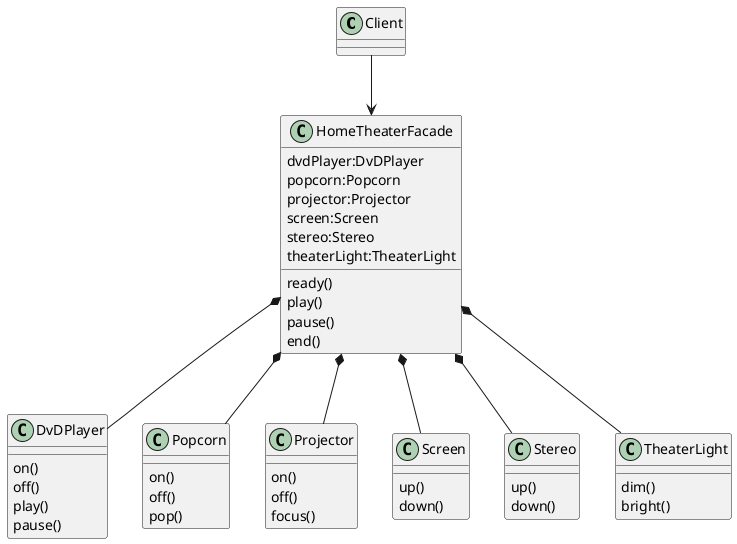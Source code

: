 @startuml

class Client{
}
Client --> HomeTheaterFacade

class HomeTheaterFacade{
    dvdPlayer:DvDPlayer
    popcorn:Popcorn
    projector:Projector
    screen:Screen
    stereo:Stereo
    theaterLight:TheaterLight

    ready()
    play()
    pause()
    end()
}
HomeTheaterFacade	*-- DvDPlayer
HomeTheaterFacade	*-- Popcorn
HomeTheaterFacade	*-- Projector
HomeTheaterFacade	*-- Screen
HomeTheaterFacade	*-- Stereo
HomeTheaterFacade	*-- TheaterLight

class DvDPlayer{
    on()
    off()
    play()
    pause()
}

class Popcorn{
    on()
    off()
    pop()
}

class Projector{
    on()
    off()
    focus()
}

class Screen{
    up()
    down()
}

class Stereo{
    up()
    down()
}

class TheaterLight{
    dim()
    bright()
}

@enduml